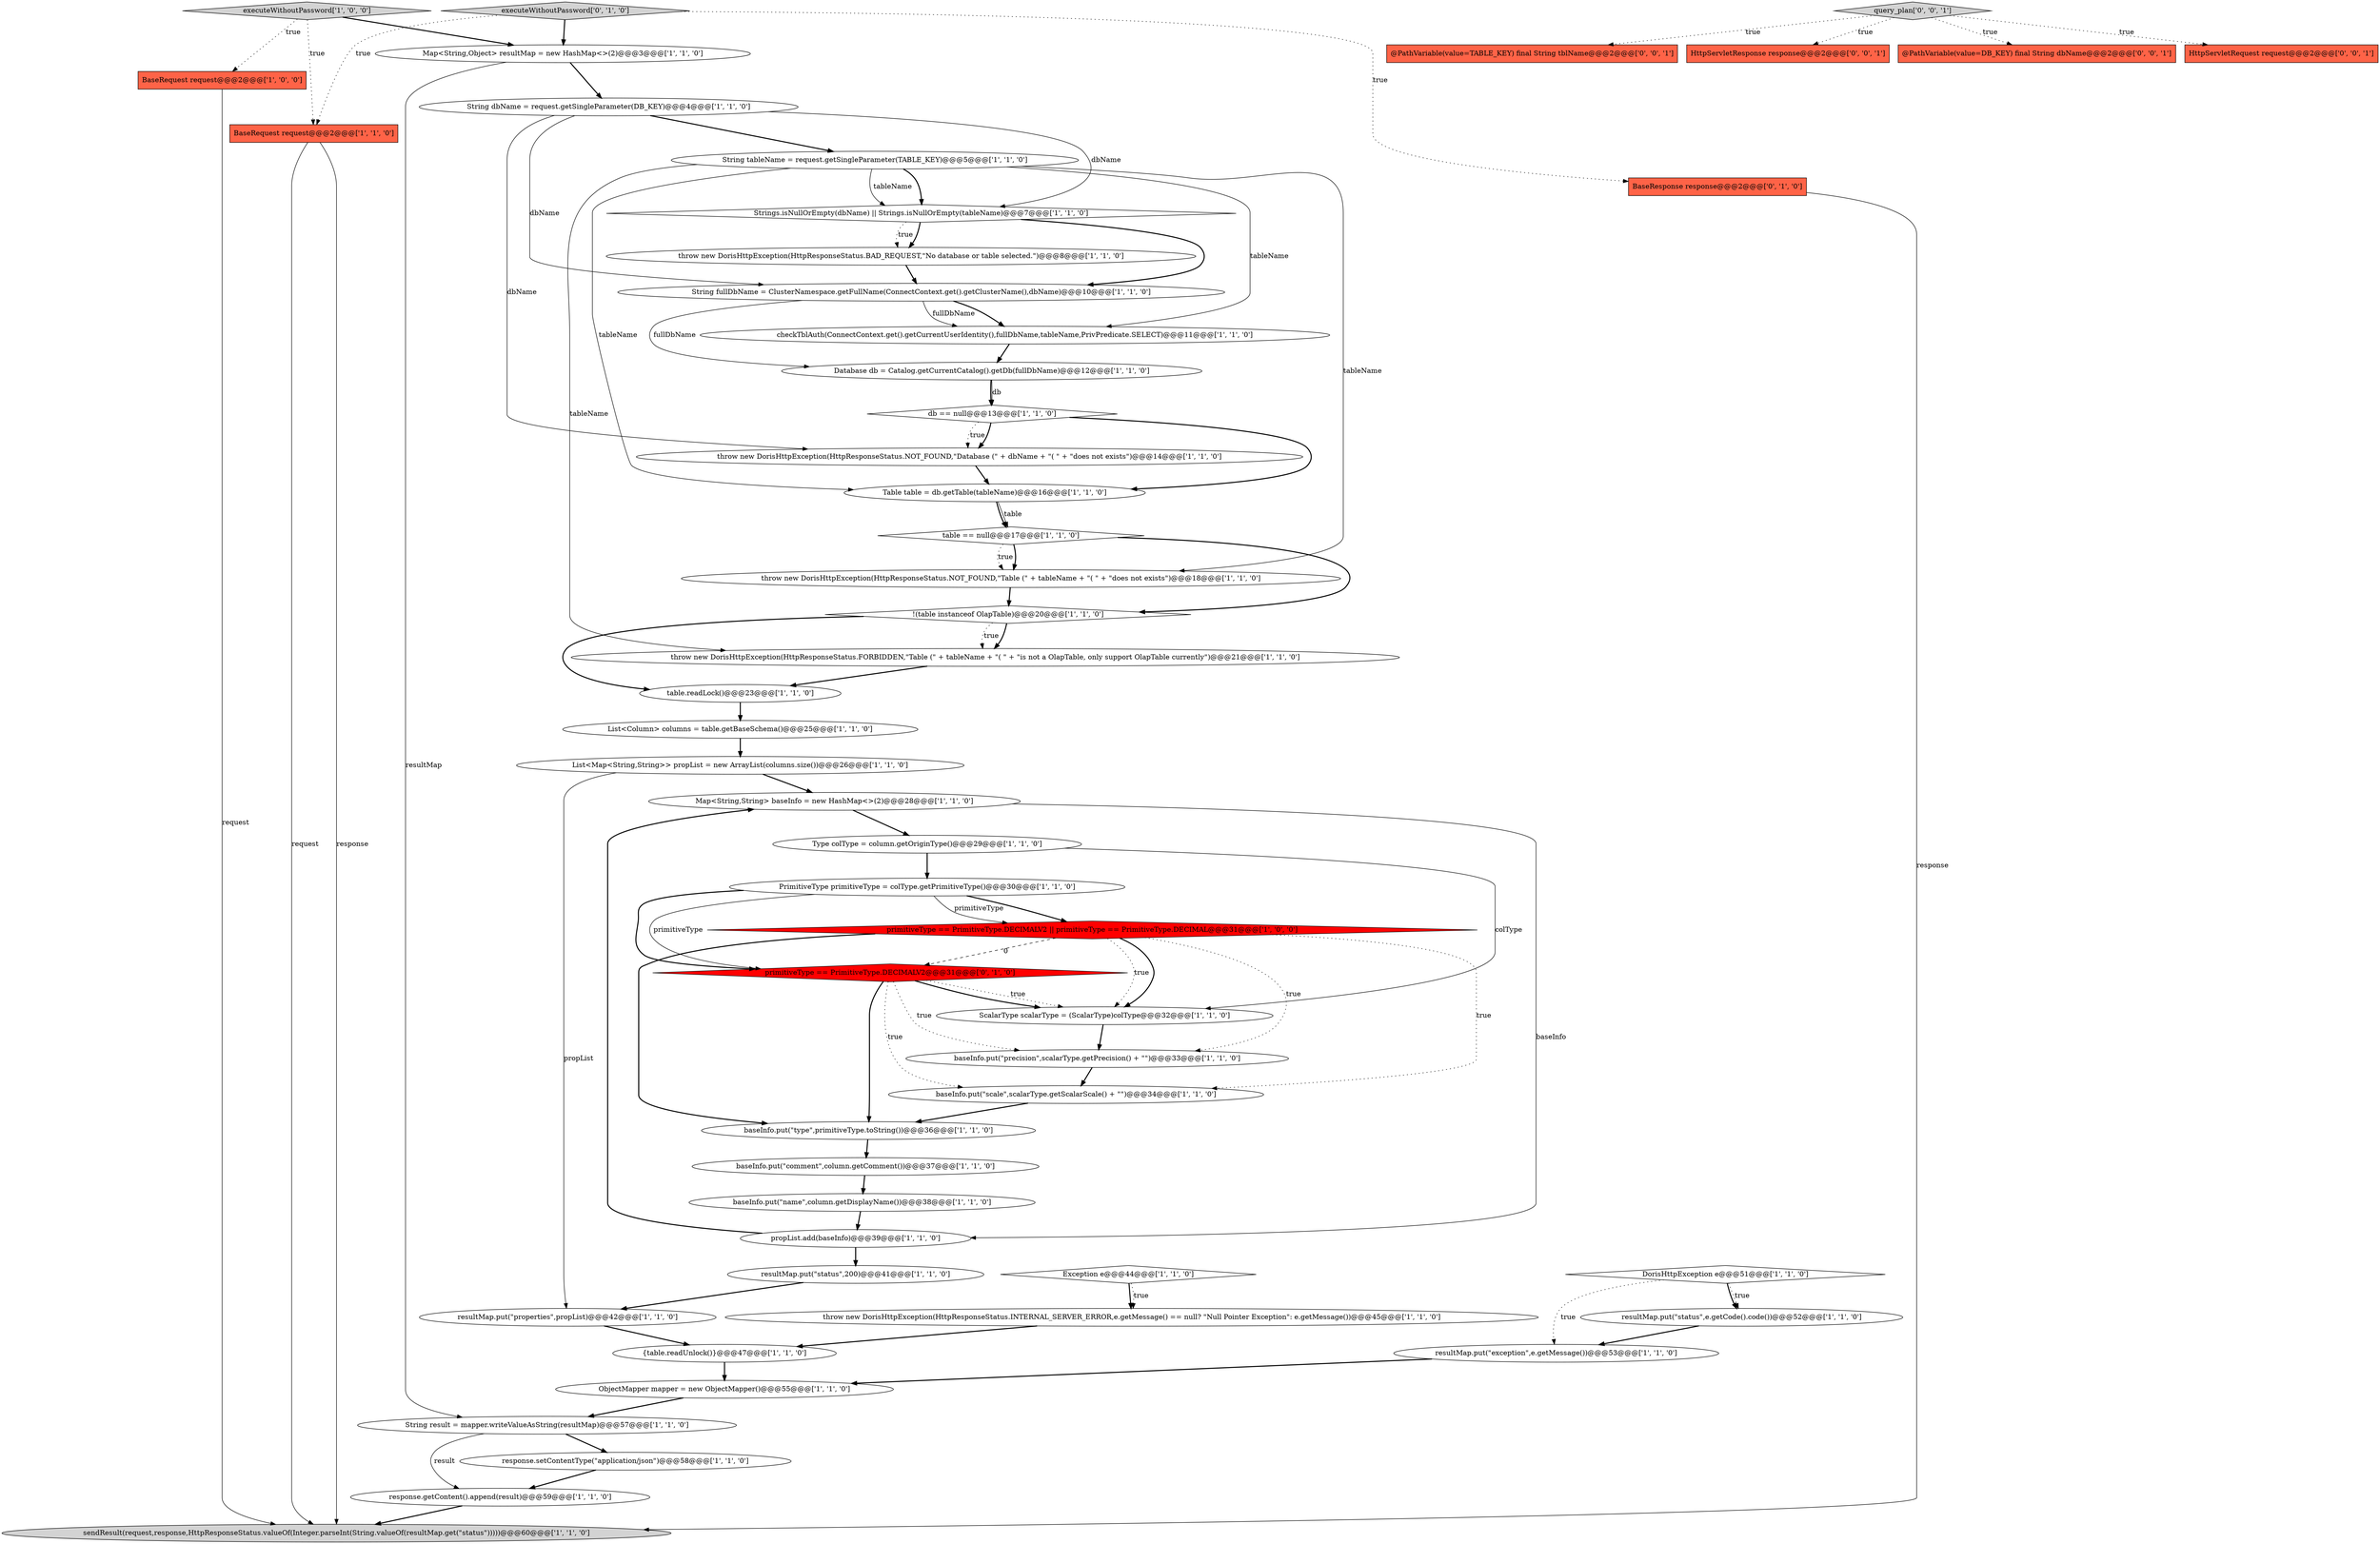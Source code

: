 digraph {
9 [style = filled, label = "throw new DorisHttpException(HttpResponseStatus.INTERNAL_SERVER_ERROR,e.getMessage() == null? \"Null Pointer Exception\": e.getMessage())@@@45@@@['1', '1', '0']", fillcolor = white, shape = ellipse image = "AAA0AAABBB1BBB"];
51 [style = filled, label = "@PathVariable(value=TABLE_KEY) final String tblName@@@2@@@['0', '0', '1']", fillcolor = tomato, shape = box image = "AAA0AAABBB3BBB"];
50 [style = filled, label = "HttpServletResponse response@@@2@@@['0', '0', '1']", fillcolor = tomato, shape = box image = "AAA0AAABBB3BBB"];
44 [style = filled, label = "resultMap.put(\"exception\",e.getMessage())@@@53@@@['1', '1', '0']", fillcolor = white, shape = ellipse image = "AAA0AAABBB1BBB"];
4 [style = filled, label = "resultMap.put(\"status\",200)@@@41@@@['1', '1', '0']", fillcolor = white, shape = ellipse image = "AAA0AAABBB1BBB"];
43 [style = filled, label = "propList.add(baseInfo)@@@39@@@['1', '1', '0']", fillcolor = white, shape = ellipse image = "AAA0AAABBB1BBB"];
24 [style = filled, label = "throw new DorisHttpException(HttpResponseStatus.FORBIDDEN,\"Table (\" + tableName + \"( \" + \"is not a OlapTable, only support OlapTable currently\")@@@21@@@['1', '1', '0']", fillcolor = white, shape = ellipse image = "AAA0AAABBB1BBB"];
35 [style = filled, label = "sendResult(request,response,HttpResponseStatus.valueOf(Integer.parseInt(String.valueOf(resultMap.get(\"status\")))))@@@60@@@['1', '1', '0']", fillcolor = lightgray, shape = ellipse image = "AAA0AAABBB1BBB"];
14 [style = filled, label = "baseInfo.put(\"precision\",scalarType.getPrecision() + \"\")@@@33@@@['1', '1', '0']", fillcolor = white, shape = ellipse image = "AAA0AAABBB1BBB"];
13 [style = filled, label = "BaseRequest request@@@2@@@['1', '0', '0']", fillcolor = tomato, shape = box image = "AAA0AAABBB1BBB"];
23 [style = filled, label = "BaseRequest request@@@2@@@['1', '1', '0']", fillcolor = tomato, shape = box image = "AAA0AAABBB1BBB"];
21 [style = filled, label = "Exception e@@@44@@@['1', '1', '0']", fillcolor = white, shape = diamond image = "AAA0AAABBB1BBB"];
33 [style = filled, label = "response.getContent().append(result)@@@59@@@['1', '1', '0']", fillcolor = white, shape = ellipse image = "AAA0AAABBB1BBB"];
45 [style = filled, label = "executeWithoutPassword['0', '1', '0']", fillcolor = lightgray, shape = diamond image = "AAA0AAABBB2BBB"];
49 [style = filled, label = "@PathVariable(value=DB_KEY) final String dbName@@@2@@@['0', '0', '1']", fillcolor = tomato, shape = box image = "AAA0AAABBB3BBB"];
26 [style = filled, label = "ObjectMapper mapper = new ObjectMapper()@@@55@@@['1', '1', '0']", fillcolor = white, shape = ellipse image = "AAA0AAABBB1BBB"];
38 [style = filled, label = "Database db = Catalog.getCurrentCatalog().getDb(fullDbName)@@@12@@@['1', '1', '0']", fillcolor = white, shape = ellipse image = "AAA0AAABBB1BBB"];
41 [style = filled, label = "Map<String,Object> resultMap = new HashMap<>(2)@@@3@@@['1', '1', '0']", fillcolor = white, shape = ellipse image = "AAA0AAABBB1BBB"];
46 [style = filled, label = "primitiveType == PrimitiveType.DECIMALV2@@@31@@@['0', '1', '0']", fillcolor = red, shape = diamond image = "AAA1AAABBB2BBB"];
37 [style = filled, label = "String dbName = request.getSingleParameter(DB_KEY)@@@4@@@['1', '1', '0']", fillcolor = white, shape = ellipse image = "AAA0AAABBB1BBB"];
47 [style = filled, label = "BaseResponse response@@@2@@@['0', '1', '0']", fillcolor = tomato, shape = box image = "AAA0AAABBB2BBB"];
18 [style = filled, label = "!(table instanceof OlapTable)@@@20@@@['1', '1', '0']", fillcolor = white, shape = diamond image = "AAA0AAABBB1BBB"];
12 [style = filled, label = "baseInfo.put(\"scale\",scalarType.getScalarScale() + \"\")@@@34@@@['1', '1', '0']", fillcolor = white, shape = ellipse image = "AAA0AAABBB1BBB"];
28 [style = filled, label = "resultMap.put(\"status\",e.getCode().code())@@@52@@@['1', '1', '0']", fillcolor = white, shape = ellipse image = "AAA0AAABBB1BBB"];
7 [style = filled, label = "Table table = db.getTable(tableName)@@@16@@@['1', '1', '0']", fillcolor = white, shape = ellipse image = "AAA0AAABBB1BBB"];
16 [style = filled, label = "ScalarType scalarType = (ScalarType)colType@@@32@@@['1', '1', '0']", fillcolor = white, shape = ellipse image = "AAA0AAABBB1BBB"];
39 [style = filled, label = "table.readLock()@@@23@@@['1', '1', '0']", fillcolor = white, shape = ellipse image = "AAA0AAABBB1BBB"];
17 [style = filled, label = "baseInfo.put(\"name\",column.getDisplayName())@@@38@@@['1', '1', '0']", fillcolor = white, shape = ellipse image = "AAA0AAABBB1BBB"];
22 [style = filled, label = "PrimitiveType primitiveType = colType.getPrimitiveType()@@@30@@@['1', '1', '0']", fillcolor = white, shape = ellipse image = "AAA0AAABBB1BBB"];
5 [style = filled, label = "String result = mapper.writeValueAsString(resultMap)@@@57@@@['1', '1', '0']", fillcolor = white, shape = ellipse image = "AAA0AAABBB1BBB"];
19 [style = filled, label = "String tableName = request.getSingleParameter(TABLE_KEY)@@@5@@@['1', '1', '0']", fillcolor = white, shape = ellipse image = "AAA0AAABBB1BBB"];
11 [style = filled, label = "DorisHttpException e@@@51@@@['1', '1', '0']", fillcolor = white, shape = diamond image = "AAA0AAABBB1BBB"];
3 [style = filled, label = "{table.readUnlock()}@@@47@@@['1', '1', '0']", fillcolor = white, shape = ellipse image = "AAA0AAABBB1BBB"];
20 [style = filled, label = "throw new DorisHttpException(HttpResponseStatus.BAD_REQUEST,\"No database or table selected.\")@@@8@@@['1', '1', '0']", fillcolor = white, shape = ellipse image = "AAA0AAABBB1BBB"];
40 [style = filled, label = "baseInfo.put(\"type\",primitiveType.toString())@@@36@@@['1', '1', '0']", fillcolor = white, shape = ellipse image = "AAA0AAABBB1BBB"];
42 [style = filled, label = "Map<String,String> baseInfo = new HashMap<>(2)@@@28@@@['1', '1', '0']", fillcolor = white, shape = ellipse image = "AAA0AAABBB1BBB"];
10 [style = filled, label = "table == null@@@17@@@['1', '1', '0']", fillcolor = white, shape = diamond image = "AAA0AAABBB1BBB"];
15 [style = filled, label = "primitiveType == PrimitiveType.DECIMALV2 || primitiveType == PrimitiveType.DECIMAL@@@31@@@['1', '0', '0']", fillcolor = red, shape = diamond image = "AAA1AAABBB1BBB"];
29 [style = filled, label = "response.setContentType(\"application/json\")@@@58@@@['1', '1', '0']", fillcolor = white, shape = ellipse image = "AAA0AAABBB1BBB"];
6 [style = filled, label = "Type colType = column.getOriginType()@@@29@@@['1', '1', '0']", fillcolor = white, shape = ellipse image = "AAA0AAABBB1BBB"];
0 [style = filled, label = "List<Map<String,String>> propList = new ArrayList(columns.size())@@@26@@@['1', '1', '0']", fillcolor = white, shape = ellipse image = "AAA0AAABBB1BBB"];
2 [style = filled, label = "throw new DorisHttpException(HttpResponseStatus.NOT_FOUND,\"Table (\" + tableName + \"( \" + \"does not exists\")@@@18@@@['1', '1', '0']", fillcolor = white, shape = ellipse image = "AAA0AAABBB1BBB"];
52 [style = filled, label = "HttpServletRequest request@@@2@@@['0', '0', '1']", fillcolor = tomato, shape = box image = "AAA0AAABBB3BBB"];
34 [style = filled, label = "db == null@@@13@@@['1', '1', '0']", fillcolor = white, shape = diamond image = "AAA0AAABBB1BBB"];
1 [style = filled, label = "Strings.isNullOrEmpty(dbName) || Strings.isNullOrEmpty(tableName)@@@7@@@['1', '1', '0']", fillcolor = white, shape = diamond image = "AAA0AAABBB1BBB"];
32 [style = filled, label = "baseInfo.put(\"comment\",column.getComment())@@@37@@@['1', '1', '0']", fillcolor = white, shape = ellipse image = "AAA0AAABBB1BBB"];
25 [style = filled, label = "checkTblAuth(ConnectContext.get().getCurrentUserIdentity(),fullDbName,tableName,PrivPredicate.SELECT)@@@11@@@['1', '1', '0']", fillcolor = white, shape = ellipse image = "AAA0AAABBB1BBB"];
27 [style = filled, label = "throw new DorisHttpException(HttpResponseStatus.NOT_FOUND,\"Database (\" + dbName + \"( \" + \"does not exists\")@@@14@@@['1', '1', '0']", fillcolor = white, shape = ellipse image = "AAA0AAABBB1BBB"];
30 [style = filled, label = "executeWithoutPassword['1', '0', '0']", fillcolor = lightgray, shape = diamond image = "AAA0AAABBB1BBB"];
31 [style = filled, label = "String fullDbName = ClusterNamespace.getFullName(ConnectContext.get().getClusterName(),dbName)@@@10@@@['1', '1', '0']", fillcolor = white, shape = ellipse image = "AAA0AAABBB1BBB"];
36 [style = filled, label = "List<Column> columns = table.getBaseSchema()@@@25@@@['1', '1', '0']", fillcolor = white, shape = ellipse image = "AAA0AAABBB1BBB"];
48 [style = filled, label = "query_plan['0', '0', '1']", fillcolor = lightgray, shape = diamond image = "AAA0AAABBB3BBB"];
8 [style = filled, label = "resultMap.put(\"properties\",propList)@@@42@@@['1', '1', '0']", fillcolor = white, shape = ellipse image = "AAA0AAABBB1BBB"];
22->15 [style = bold, label=""];
6->22 [style = bold, label=""];
7->10 [style = solid, label="table"];
43->42 [style = bold, label=""];
24->39 [style = bold, label=""];
1->20 [style = bold, label=""];
46->12 [style = dotted, label="true"];
31->38 [style = solid, label="fullDbName"];
37->1 [style = solid, label="dbName"];
11->44 [style = dotted, label="true"];
43->4 [style = bold, label=""];
23->35 [style = solid, label="response"];
19->1 [style = bold, label=""];
12->40 [style = bold, label=""];
36->0 [style = bold, label=""];
34->27 [style = dotted, label="true"];
19->1 [style = solid, label="tableName"];
27->7 [style = bold, label=""];
19->2 [style = solid, label="tableName"];
11->28 [style = dotted, label="true"];
6->16 [style = solid, label="colType"];
16->14 [style = bold, label=""];
4->8 [style = bold, label=""];
38->34 [style = solid, label="db"];
0->8 [style = solid, label="propList"];
1->31 [style = bold, label=""];
47->35 [style = solid, label="response"];
41->5 [style = solid, label="resultMap"];
5->29 [style = bold, label=""];
11->28 [style = bold, label=""];
45->41 [style = bold, label=""];
42->43 [style = solid, label="baseInfo"];
30->41 [style = bold, label=""];
22->46 [style = bold, label=""];
45->23 [style = dotted, label="true"];
0->42 [style = bold, label=""];
41->37 [style = bold, label=""];
2->18 [style = bold, label=""];
20->31 [style = bold, label=""];
15->16 [style = dotted, label="true"];
15->14 [style = dotted, label="true"];
19->24 [style = solid, label="tableName"];
21->9 [style = bold, label=""];
21->9 [style = dotted, label="true"];
46->16 [style = dotted, label="true"];
30->23 [style = dotted, label="true"];
15->12 [style = dotted, label="true"];
10->2 [style = bold, label=""];
19->25 [style = solid, label="tableName"];
46->40 [style = bold, label=""];
22->46 [style = solid, label="primitiveType"];
32->17 [style = bold, label=""];
25->38 [style = bold, label=""];
10->18 [style = bold, label=""];
18->24 [style = bold, label=""];
31->25 [style = bold, label=""];
46->16 [style = bold, label=""];
48->52 [style = dotted, label="true"];
22->15 [style = solid, label="primitiveType"];
37->27 [style = solid, label="dbName"];
8->3 [style = bold, label=""];
18->24 [style = dotted, label="true"];
3->26 [style = bold, label=""];
17->43 [style = bold, label=""];
30->13 [style = dotted, label="true"];
18->39 [style = bold, label=""];
10->2 [style = dotted, label="true"];
38->34 [style = bold, label=""];
40->32 [style = bold, label=""];
9->3 [style = bold, label=""];
15->40 [style = bold, label=""];
1->20 [style = dotted, label="true"];
45->47 [style = dotted, label="true"];
33->35 [style = bold, label=""];
48->50 [style = dotted, label="true"];
7->10 [style = bold, label=""];
46->14 [style = dotted, label="true"];
26->5 [style = bold, label=""];
37->31 [style = solid, label="dbName"];
23->35 [style = solid, label="request"];
34->7 [style = bold, label=""];
48->51 [style = dotted, label="true"];
15->16 [style = bold, label=""];
48->49 [style = dotted, label="true"];
19->7 [style = solid, label="tableName"];
29->33 [style = bold, label=""];
42->6 [style = bold, label=""];
44->26 [style = bold, label=""];
15->46 [style = dashed, label="0"];
5->33 [style = solid, label="result"];
13->35 [style = solid, label="request"];
14->12 [style = bold, label=""];
28->44 [style = bold, label=""];
37->19 [style = bold, label=""];
31->25 [style = solid, label="fullDbName"];
39->36 [style = bold, label=""];
34->27 [style = bold, label=""];
}
